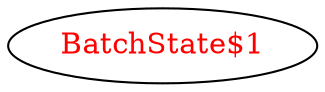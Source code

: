 digraph dependencyGraph {
 concentrate=true;
 ranksep="2.0";
 rankdir="LR"; 
 splines="ortho";
"BatchState$1" [fontcolor="red"];
}